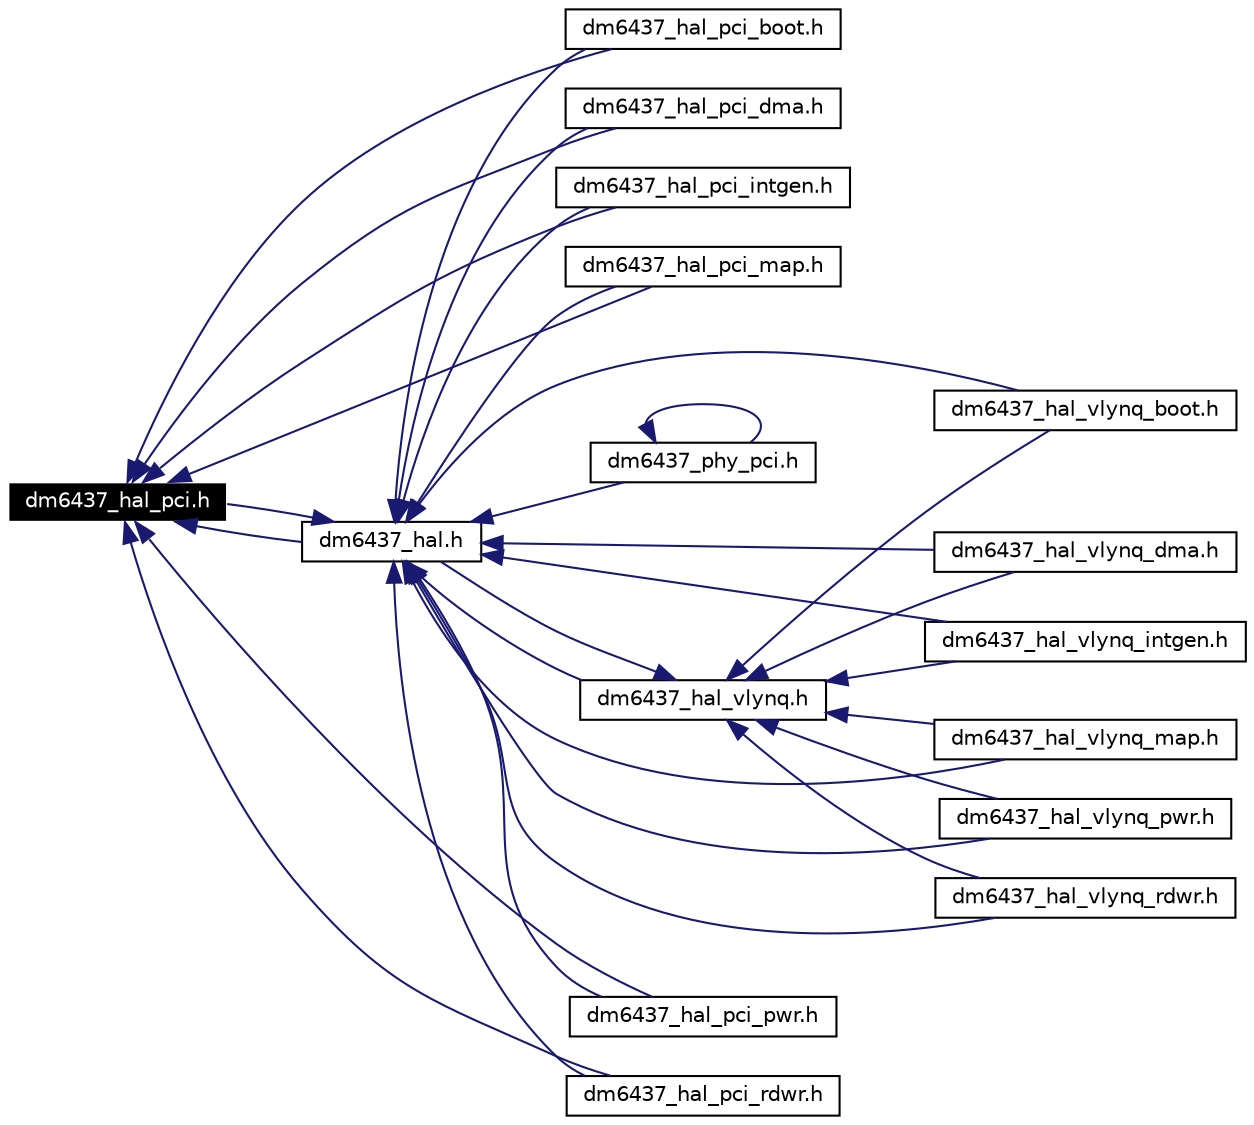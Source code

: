 digraph G
{
  edge [fontname="Helvetica",fontsize=10,labelfontname="Helvetica",labelfontsize=10];
  node [fontname="Helvetica",fontsize=10,shape=record];
  rankdir=LR;
  Node1 [label="dm6437_hal_pci.h",height=0.2,width=0.4,color="white", fillcolor="black", style="filled" fontcolor="white"];
  Node1 -> Node2 [dir=back,color="midnightblue",fontsize=10,style="solid",fontname="Helvetica"];
  Node2 [label="dm6437_hal.h",height=0.2,width=0.4,color="black", fillcolor="white", style="filled",URL="$dm6437__hal_8h.html"];
  Node2 -> Node1 [dir=back,color="midnightblue",fontsize=10,style="solid",fontname="Helvetica"];
  Node2 -> Node3 [dir=back,color="midnightblue",fontsize=10,style="solid",fontname="Helvetica"];
  Node3 [label="dm6437_hal_pci_boot.h",height=0.2,width=0.4,color="black", fillcolor="white", style="filled",URL="$dm6437__hal__pci__boot_8h.html"];
  Node2 -> Node4 [dir=back,color="midnightblue",fontsize=10,style="solid",fontname="Helvetica"];
  Node4 [label="dm6437_hal_pci_dma.h",height=0.2,width=0.4,color="black", fillcolor="white", style="filled",URL="$dm6437__hal__pci__dma_8h.html"];
  Node2 -> Node5 [dir=back,color="midnightblue",fontsize=10,style="solid",fontname="Helvetica"];
  Node5 [label="dm6437_hal_pci_intgen.h",height=0.2,width=0.4,color="black", fillcolor="white", style="filled",URL="$dm6437__hal__pci__intgen_8h.html"];
  Node2 -> Node6 [dir=back,color="midnightblue",fontsize=10,style="solid",fontname="Helvetica"];
  Node6 [label="dm6437_hal_pci_map.h",height=0.2,width=0.4,color="black", fillcolor="white", style="filled",URL="$dm6437__hal__pci__map_8h.html"];
  Node2 -> Node7 [dir=back,color="midnightblue",fontsize=10,style="solid",fontname="Helvetica"];
  Node7 [label="dm6437_hal_pci_pwr.h",height=0.2,width=0.4,color="black", fillcolor="white", style="filled",URL="$dm6437__hal__pci__pwr_8h.html"];
  Node2 -> Node8 [dir=back,color="midnightblue",fontsize=10,style="solid",fontname="Helvetica"];
  Node8 [label="dm6437_hal_pci_rdwr.h",height=0.2,width=0.4,color="black", fillcolor="white", style="filled",URL="$dm6437__hal__pci__rdwr_8h.html"];
  Node2 -> Node9 [dir=back,color="midnightblue",fontsize=10,style="solid",fontname="Helvetica"];
  Node9 [label="dm6437_hal_vlynq.h",height=0.2,width=0.4,color="black", fillcolor="white", style="filled",URL="$dm6437__hal__vlynq_8h.html"];
  Node9 -> Node2 [dir=back,color="midnightblue",fontsize=10,style="solid",fontname="Helvetica"];
  Node9 -> Node10 [dir=back,color="midnightblue",fontsize=10,style="solid",fontname="Helvetica"];
  Node10 [label="dm6437_hal_vlynq_boot.h",height=0.2,width=0.4,color="black", fillcolor="white", style="filled",URL="$dm6437__hal__vlynq__boot_8h.html"];
  Node9 -> Node11 [dir=back,color="midnightblue",fontsize=10,style="solid",fontname="Helvetica"];
  Node11 [label="dm6437_hal_vlynq_dma.h",height=0.2,width=0.4,color="black", fillcolor="white", style="filled",URL="$dm6437__hal__vlynq__dma_8h.html"];
  Node9 -> Node12 [dir=back,color="midnightblue",fontsize=10,style="solid",fontname="Helvetica"];
  Node12 [label="dm6437_hal_vlynq_intgen.h",height=0.2,width=0.4,color="black", fillcolor="white", style="filled",URL="$dm6437__hal__vlynq__intgen_8h.html"];
  Node9 -> Node13 [dir=back,color="midnightblue",fontsize=10,style="solid",fontname="Helvetica"];
  Node13 [label="dm6437_hal_vlynq_map.h",height=0.2,width=0.4,color="black", fillcolor="white", style="filled",URL="$dm6437__hal__vlynq__map_8h.html"];
  Node9 -> Node14 [dir=back,color="midnightblue",fontsize=10,style="solid",fontname="Helvetica"];
  Node14 [label="dm6437_hal_vlynq_pwr.h",height=0.2,width=0.4,color="black", fillcolor="white", style="filled",URL="$dm6437__hal__vlynq__pwr_8h.html"];
  Node9 -> Node15 [dir=back,color="midnightblue",fontsize=10,style="solid",fontname="Helvetica"];
  Node15 [label="dm6437_hal_vlynq_rdwr.h",height=0.2,width=0.4,color="black", fillcolor="white", style="filled",URL="$dm6437__hal__vlynq__rdwr_8h.html"];
  Node2 -> Node10 [dir=back,color="midnightblue",fontsize=10,style="solid",fontname="Helvetica"];
  Node2 -> Node11 [dir=back,color="midnightblue",fontsize=10,style="solid",fontname="Helvetica"];
  Node2 -> Node12 [dir=back,color="midnightblue",fontsize=10,style="solid",fontname="Helvetica"];
  Node2 -> Node13 [dir=back,color="midnightblue",fontsize=10,style="solid",fontname="Helvetica"];
  Node2 -> Node14 [dir=back,color="midnightblue",fontsize=10,style="solid",fontname="Helvetica"];
  Node2 -> Node15 [dir=back,color="midnightblue",fontsize=10,style="solid",fontname="Helvetica"];
  Node2 -> Node16 [dir=back,color="midnightblue",fontsize=10,style="solid",fontname="Helvetica"];
  Node16 [label="dm6437_phy_pci.h",height=0.2,width=0.4,color="black", fillcolor="white", style="filled",URL="$dm6437__phy__pci_8h.html"];
  Node16 -> Node16 [dir=back,color="midnightblue",fontsize=10,style="solid",fontname="Helvetica"];
  Node1 -> Node3 [dir=back,color="midnightblue",fontsize=10,style="solid",fontname="Helvetica"];
  Node1 -> Node4 [dir=back,color="midnightblue",fontsize=10,style="solid",fontname="Helvetica"];
  Node1 -> Node5 [dir=back,color="midnightblue",fontsize=10,style="solid",fontname="Helvetica"];
  Node1 -> Node6 [dir=back,color="midnightblue",fontsize=10,style="solid",fontname="Helvetica"];
  Node1 -> Node7 [dir=back,color="midnightblue",fontsize=10,style="solid",fontname="Helvetica"];
  Node1 -> Node8 [dir=back,color="midnightblue",fontsize=10,style="solid",fontname="Helvetica"];
}
